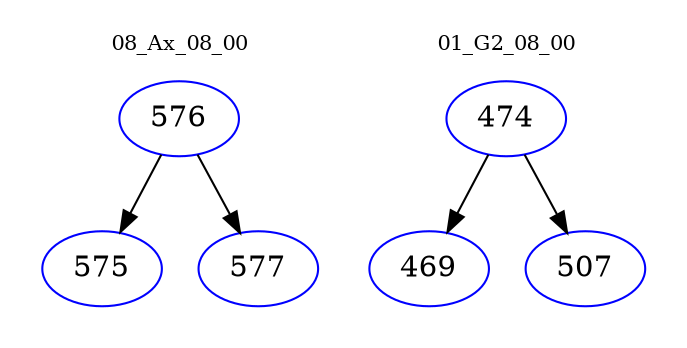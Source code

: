 digraph{
subgraph cluster_0 {
color = white
label = "08_Ax_08_00";
fontsize=10;
T0_576 [label="576", color="blue"]
T0_576 -> T0_575 [color="black"]
T0_575 [label="575", color="blue"]
T0_576 -> T0_577 [color="black"]
T0_577 [label="577", color="blue"]
}
subgraph cluster_1 {
color = white
label = "01_G2_08_00";
fontsize=10;
T1_474 [label="474", color="blue"]
T1_474 -> T1_469 [color="black"]
T1_469 [label="469", color="blue"]
T1_474 -> T1_507 [color="black"]
T1_507 [label="507", color="blue"]
}
}
